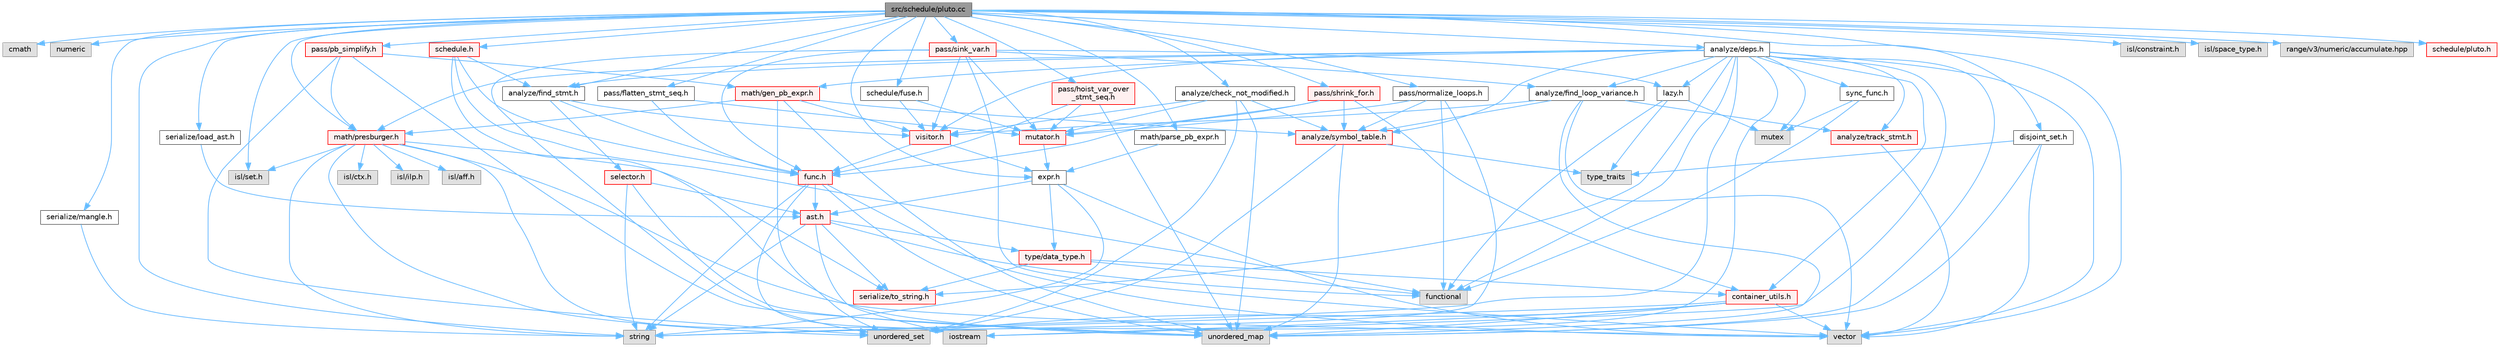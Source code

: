 digraph "src/schedule/pluto.cc"
{
 // LATEX_PDF_SIZE
  bgcolor="transparent";
  edge [fontname=Helvetica,fontsize=10,labelfontname=Helvetica,labelfontsize=10];
  node [fontname=Helvetica,fontsize=10,shape=box,height=0.2,width=0.4];
  Node1 [label="src/schedule/pluto.cc",height=0.2,width=0.4,color="gray40", fillcolor="grey60", style="filled", fontcolor="black",tooltip=" "];
  Node1 -> Node2 [color="steelblue1",style="solid"];
  Node2 [label="cmath",height=0.2,width=0.4,color="grey60", fillcolor="#E0E0E0", style="filled",tooltip=" "];
  Node1 -> Node3 [color="steelblue1",style="solid"];
  Node3 [label="numeric",height=0.2,width=0.4,color="grey60", fillcolor="#E0E0E0", style="filled",tooltip=" "];
  Node1 -> Node4 [color="steelblue1",style="solid"];
  Node4 [label="string",height=0.2,width=0.4,color="grey60", fillcolor="#E0E0E0", style="filled",tooltip=" "];
  Node1 -> Node5 [color="steelblue1",style="solid"];
  Node5 [label="vector",height=0.2,width=0.4,color="grey60", fillcolor="#E0E0E0", style="filled",tooltip=" "];
  Node1 -> Node6 [color="steelblue1",style="solid"];
  Node6 [label="isl/constraint.h",height=0.2,width=0.4,color="grey60", fillcolor="#E0E0E0", style="filled",tooltip=" "];
  Node1 -> Node7 [color="steelblue1",style="solid"];
  Node7 [label="isl/set.h",height=0.2,width=0.4,color="grey60", fillcolor="#E0E0E0", style="filled",tooltip=" "];
  Node1 -> Node8 [color="steelblue1",style="solid"];
  Node8 [label="isl/space_type.h",height=0.2,width=0.4,color="grey60", fillcolor="#E0E0E0", style="filled",tooltip=" "];
  Node1 -> Node9 [color="steelblue1",style="solid"];
  Node9 [label="range/v3/numeric/accumulate.hpp",height=0.2,width=0.4,color="grey60", fillcolor="#E0E0E0", style="filled",tooltip=" "];
  Node1 -> Node10 [color="steelblue1",style="solid"];
  Node10 [label="analyze/check_not_modified.h",height=0.2,width=0.4,color="grey40", fillcolor="white", style="filled",URL="$check__not__modified_8h.html",tooltip=" "];
  Node10 -> Node11 [color="steelblue1",style="solid"];
  Node11 [label="unordered_map",height=0.2,width=0.4,color="grey60", fillcolor="#E0E0E0", style="filled",tooltip=" "];
  Node10 -> Node12 [color="steelblue1",style="solid"];
  Node12 [label="unordered_set",height=0.2,width=0.4,color="grey60", fillcolor="#E0E0E0", style="filled",tooltip=" "];
  Node10 -> Node13 [color="steelblue1",style="solid"];
  Node13 [label="analyze/symbol_table.h",height=0.2,width=0.4,color="red", fillcolor="#FFF0F0", style="filled",URL="$symbol__table_8h.html",tooltip=" "];
  Node13 -> Node14 [color="steelblue1",style="solid"];
  Node14 [label="type_traits",height=0.2,width=0.4,color="grey60", fillcolor="#E0E0E0", style="filled",tooltip=" "];
  Node13 -> Node11 [color="steelblue1",style="solid"];
  Node13 -> Node12 [color="steelblue1",style="solid"];
  Node10 -> Node56 [color="steelblue1",style="solid"];
  Node56 [label="mutator.h",height=0.2,width=0.4,color="red", fillcolor="#FFF0F0", style="filled",URL="$mutator_8h.html",tooltip=" "];
  Node56 -> Node49 [color="steelblue1",style="solid"];
  Node49 [label="expr.h",height=0.2,width=0.4,color="grey40", fillcolor="white", style="filled",URL="$expr_8h.html",tooltip=" "];
  Node49 -> Node4 [color="steelblue1",style="solid"];
  Node49 -> Node5 [color="steelblue1",style="solid"];
  Node49 -> Node18 [color="steelblue1",style="solid"];
  Node18 [label="ast.h",height=0.2,width=0.4,color="red", fillcolor="#FFF0F0", style="filled",URL="$ast_8h.html",tooltip=" "];
  Node18 -> Node20 [color="steelblue1",style="solid"];
  Node20 [label="functional",height=0.2,width=0.4,color="grey60", fillcolor="#E0E0E0", style="filled",tooltip=" "];
  Node18 -> Node21 [color="steelblue1",style="solid"];
  Node21 [label="iostream",height=0.2,width=0.4,color="grey60", fillcolor="#E0E0E0", style="filled",tooltip=" "];
  Node18 -> Node4 [color="steelblue1",style="solid"];
  Node18 -> Node35 [color="steelblue1",style="solid"];
  Node35 [label="serialize/to_string.h",height=0.2,width=0.4,color="red", fillcolor="#FFF0F0", style="filled",URL="$to__string_8h.html",tooltip=" "];
  Node18 -> Node38 [color="steelblue1",style="solid"];
  Node38 [label="type/data_type.h",height=0.2,width=0.4,color="red", fillcolor="#FFF0F0", style="filled",URL="$data__type_8h.html",tooltip=" "];
  Node38 -> Node20 [color="steelblue1",style="solid"];
  Node38 -> Node40 [color="steelblue1",style="solid"];
  Node40 [label="container_utils.h",height=0.2,width=0.4,color="red", fillcolor="#FFF0F0", style="filled",URL="$container__utils_8h.html",tooltip=" "];
  Node40 -> Node21 [color="steelblue1",style="solid"];
  Node40 -> Node4 [color="steelblue1",style="solid"];
  Node40 -> Node11 [color="steelblue1",style="solid"];
  Node40 -> Node12 [color="steelblue1",style="solid"];
  Node40 -> Node5 [color="steelblue1",style="solid"];
  Node38 -> Node35 [color="steelblue1",style="solid"];
  Node49 -> Node38 [color="steelblue1",style="solid"];
  Node10 -> Node61 [color="steelblue1",style="solid"];
  Node61 [label="visitor.h",height=0.2,width=0.4,color="red", fillcolor="#FFF0F0", style="filled",URL="$visitor_8h.html",tooltip=" "];
  Node61 -> Node49 [color="steelblue1",style="solid"];
  Node61 -> Node62 [color="steelblue1",style="solid"];
  Node62 [label="func.h",height=0.2,width=0.4,color="red", fillcolor="#FFF0F0", style="filled",URL="$func_8h.html",tooltip=" "];
  Node62 -> Node21 [color="steelblue1",style="solid"];
  Node62 -> Node4 [color="steelblue1",style="solid"];
  Node62 -> Node11 [color="steelblue1",style="solid"];
  Node62 -> Node5 [color="steelblue1",style="solid"];
  Node62 -> Node18 [color="steelblue1",style="solid"];
  Node1 -> Node68 [color="steelblue1",style="solid"];
  Node68 [label="analyze/deps.h",height=0.2,width=0.4,color="grey40", fillcolor="white", style="filled",URL="$deps_8h.html",tooltip=" "];
  Node68 -> Node20 [color="steelblue1",style="solid"];
  Node68 -> Node21 [color="steelblue1",style="solid"];
  Node68 -> Node59 [color="steelblue1",style="solid"];
  Node59 [label="mutex",height=0.2,width=0.4,color="grey60", fillcolor="#E0E0E0", style="filled",tooltip=" "];
  Node68 -> Node4 [color="steelblue1",style="solid"];
  Node68 -> Node11 [color="steelblue1",style="solid"];
  Node68 -> Node12 [color="steelblue1",style="solid"];
  Node68 -> Node5 [color="steelblue1",style="solid"];
  Node68 -> Node69 [color="steelblue1",style="solid"];
  Node69 [label="analyze/find_loop_variance.h",height=0.2,width=0.4,color="grey40", fillcolor="white", style="filled",URL="$find__loop__variance_8h.html",tooltip=" "];
  Node69 -> Node11 [color="steelblue1",style="solid"];
  Node69 -> Node5 [color="steelblue1",style="solid"];
  Node69 -> Node13 [color="steelblue1",style="solid"];
  Node69 -> Node70 [color="steelblue1",style="solid"];
  Node70 [label="analyze/track_stmt.h",height=0.2,width=0.4,color="red", fillcolor="#FFF0F0", style="filled",URL="$track__stmt_8h.html",tooltip=" "];
  Node70 -> Node5 [color="steelblue1",style="solid"];
  Node69 -> Node61 [color="steelblue1",style="solid"];
  Node68 -> Node71 [color="steelblue1",style="solid"];
  Node71 [label="analyze/find_stmt.h",height=0.2,width=0.4,color="grey40", fillcolor="white", style="filled",URL="$find__stmt_8h.html",tooltip=" "];
  Node71 -> Node62 [color="steelblue1",style="solid"];
  Node71 -> Node72 [color="steelblue1",style="solid"];
  Node72 [label="selector.h",height=0.2,width=0.4,color="red", fillcolor="#FFF0F0", style="filled",URL="$selector_8h.html",tooltip=" "];
  Node72 -> Node4 [color="steelblue1",style="solid"];
  Node72 -> Node11 [color="steelblue1",style="solid"];
  Node72 -> Node18 [color="steelblue1",style="solid"];
  Node71 -> Node61 [color="steelblue1",style="solid"];
  Node68 -> Node13 [color="steelblue1",style="solid"];
  Node68 -> Node70 [color="steelblue1",style="solid"];
  Node68 -> Node40 [color="steelblue1",style="solid"];
  Node68 -> Node73 [color="steelblue1",style="solid"];
  Node73 [label="lazy.h",height=0.2,width=0.4,color="grey40", fillcolor="white", style="filled",URL="$lazy_8h.html",tooltip=" "];
  Node73 -> Node20 [color="steelblue1",style="solid"];
  Node73 -> Node59 [color="steelblue1",style="solid"];
  Node73 -> Node14 [color="steelblue1",style="solid"];
  Node68 -> Node74 [color="steelblue1",style="solid"];
  Node74 [label="math/gen_pb_expr.h",height=0.2,width=0.4,color="red", fillcolor="#FFF0F0", style="filled",URL="$gen__pb__expr_8h.html",tooltip=" "];
  Node74 -> Node11 [color="steelblue1",style="solid"];
  Node74 -> Node12 [color="steelblue1",style="solid"];
  Node74 -> Node13 [color="steelblue1",style="solid"];
  Node74 -> Node76 [color="steelblue1",style="solid"];
  Node76 [label="math/presburger.h",height=0.2,width=0.4,color="red", fillcolor="#FFF0F0", style="filled",URL="$presburger_8h.html",tooltip=" "];
  Node76 -> Node21 [color="steelblue1",style="solid"];
  Node76 -> Node4 [color="steelblue1",style="solid"];
  Node76 -> Node12 [color="steelblue1",style="solid"];
  Node76 -> Node5 [color="steelblue1",style="solid"];
  Node76 -> Node77 [color="steelblue1",style="solid"];
  Node77 [label="isl/aff.h",height=0.2,width=0.4,color="grey60", fillcolor="#E0E0E0", style="filled",tooltip=" "];
  Node76 -> Node78 [color="steelblue1",style="solid"];
  Node78 [label="isl/ctx.h",height=0.2,width=0.4,color="grey60", fillcolor="#E0E0E0", style="filled",tooltip=" "];
  Node76 -> Node79 [color="steelblue1",style="solid"];
  Node79 [label="isl/ilp.h",height=0.2,width=0.4,color="grey60", fillcolor="#E0E0E0", style="filled",tooltip=" "];
  Node76 -> Node7 [color="steelblue1",style="solid"];
  Node76 -> Node35 [color="steelblue1",style="solid"];
  Node74 -> Node61 [color="steelblue1",style="solid"];
  Node68 -> Node76 [color="steelblue1",style="solid"];
  Node68 -> Node35 [color="steelblue1",style="solid"];
  Node68 -> Node87 [color="steelblue1",style="solid"];
  Node87 [label="sync_func.h",height=0.2,width=0.4,color="grey40", fillcolor="white", style="filled",URL="$sync__func_8h.html",tooltip=" "];
  Node87 -> Node20 [color="steelblue1",style="solid"];
  Node87 -> Node59 [color="steelblue1",style="solid"];
  Node68 -> Node61 [color="steelblue1",style="solid"];
  Node1 -> Node71 [color="steelblue1",style="solid"];
  Node1 -> Node88 [color="steelblue1",style="solid"];
  Node88 [label="disjoint_set.h",height=0.2,width=0.4,color="grey40", fillcolor="white", style="filled",URL="$disjoint__set_8h.html",tooltip=" "];
  Node88 -> Node14 [color="steelblue1",style="solid"];
  Node88 -> Node11 [color="steelblue1",style="solid"];
  Node88 -> Node5 [color="steelblue1",style="solid"];
  Node1 -> Node49 [color="steelblue1",style="solid"];
  Node1 -> Node89 [color="steelblue1",style="solid"];
  Node89 [label="math/parse_pb_expr.h",height=0.2,width=0.4,color="grey40", fillcolor="white", style="filled",URL="$parse__pb__expr_8h.html",tooltip=" "];
  Node89 -> Node49 [color="steelblue1",style="solid"];
  Node1 -> Node76 [color="steelblue1",style="solid"];
  Node1 -> Node90 [color="steelblue1",style="solid"];
  Node90 [label="pass/flatten_stmt_seq.h",height=0.2,width=0.4,color="grey40", fillcolor="white", style="filled",URL="$flatten__stmt__seq_8h.html",tooltip=" "];
  Node90 -> Node62 [color="steelblue1",style="solid"];
  Node90 -> Node56 [color="steelblue1",style="solid"];
  Node1 -> Node91 [color="steelblue1",style="solid"];
  Node91 [label="pass/hoist_var_over\l_stmt_seq.h",height=0.2,width=0.4,color="red", fillcolor="#FFF0F0", style="filled",URL="$hoist__var__over__stmt__seq_8h.html",tooltip=" "];
  Node91 -> Node11 [color="steelblue1",style="solid"];
  Node91 -> Node62 [color="steelblue1",style="solid"];
  Node91 -> Node56 [color="steelblue1",style="solid"];
  Node1 -> Node93 [color="steelblue1",style="solid"];
  Node93 [label="pass/normalize_loops.h",height=0.2,width=0.4,color="grey40", fillcolor="white", style="filled",URL="$normalize__loops_8h.html",tooltip=" "];
  Node93 -> Node20 [color="steelblue1",style="solid"];
  Node93 -> Node12 [color="steelblue1",style="solid"];
  Node93 -> Node13 [color="steelblue1",style="solid"];
  Node93 -> Node56 [color="steelblue1",style="solid"];
  Node1 -> Node94 [color="steelblue1",style="solid"];
  Node94 [label="pass/pb_simplify.h",height=0.2,width=0.4,color="red", fillcolor="#FFF0F0", style="filled",URL="$pb__simplify_8h.html",tooltip=" "];
  Node94 -> Node11 [color="steelblue1",style="solid"];
  Node94 -> Node12 [color="steelblue1",style="solid"];
  Node94 -> Node74 [color="steelblue1",style="solid"];
  Node94 -> Node76 [color="steelblue1",style="solid"];
  Node1 -> Node107 [color="steelblue1",style="solid"];
  Node107 [label="pass/shrink_for.h",height=0.2,width=0.4,color="red", fillcolor="#FFF0F0", style="filled",URL="$shrink__for_8h.html",tooltip=" "];
  Node107 -> Node13 [color="steelblue1",style="solid"];
  Node107 -> Node40 [color="steelblue1",style="solid"];
  Node107 -> Node62 [color="steelblue1",style="solid"];
  Node107 -> Node56 [color="steelblue1",style="solid"];
  Node1 -> Node109 [color="steelblue1",style="solid"];
  Node109 [label="pass/sink_var.h",height=0.2,width=0.4,color="red", fillcolor="#FFF0F0", style="filled",URL="$sink__var_8h.html",tooltip=" "];
  Node109 -> Node12 [color="steelblue1",style="solid"];
  Node109 -> Node5 [color="steelblue1",style="solid"];
  Node109 -> Node69 [color="steelblue1",style="solid"];
  Node109 -> Node62 [color="steelblue1",style="solid"];
  Node109 -> Node73 [color="steelblue1",style="solid"];
  Node109 -> Node56 [color="steelblue1",style="solid"];
  Node109 -> Node61 [color="steelblue1",style="solid"];
  Node1 -> Node110 [color="steelblue1",style="solid"];
  Node110 [label="schedule.h",height=0.2,width=0.4,color="red", fillcolor="#FFF0F0", style="filled",URL="$schedule_8h.html",tooltip=" "];
  Node110 -> Node20 [color="steelblue1",style="solid"];
  Node110 -> Node11 [color="steelblue1",style="solid"];
  Node110 -> Node71 [color="steelblue1",style="solid"];
  Node110 -> Node62 [color="steelblue1",style="solid"];
  Node1 -> Node128 [color="steelblue1",style="solid"];
  Node128 [label="schedule/fuse.h",height=0.2,width=0.4,color="grey40", fillcolor="white", style="filled",URL="$fuse_8h.html",tooltip=" "];
  Node128 -> Node56 [color="steelblue1",style="solid"];
  Node128 -> Node61 [color="steelblue1",style="solid"];
  Node1 -> Node129 [color="steelblue1",style="solid"];
  Node129 [label="schedule/pluto.h",height=0.2,width=0.4,color="red", fillcolor="#FFF0F0", style="filled",URL="$pluto_8h.html",tooltip=" "];
  Node1 -> Node130 [color="steelblue1",style="solid"];
  Node130 [label="serialize/load_ast.h",height=0.2,width=0.4,color="grey40", fillcolor="white", style="filled",URL="$load__ast_8h.html",tooltip=" "];
  Node130 -> Node18 [color="steelblue1",style="solid"];
  Node1 -> Node131 [color="steelblue1",style="solid"];
  Node131 [label="serialize/mangle.h",height=0.2,width=0.4,color="grey40", fillcolor="white", style="filled",URL="$mangle_8h.html",tooltip=" "];
  Node131 -> Node4 [color="steelblue1",style="solid"];
}
